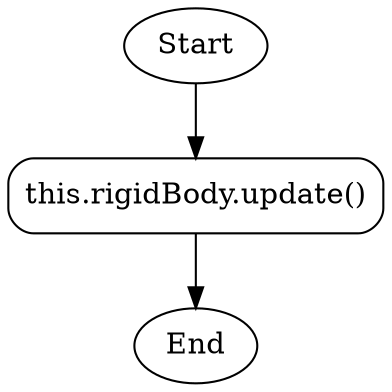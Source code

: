 digraph G_GObject_update {
    rankdir=TB;
    node [shape=box, style=rounded];
    Start [shape=ellipse];
    End [shape=ellipse];
    A [label="this.rigidBody.update()"];
    Start -> A -> End;
}